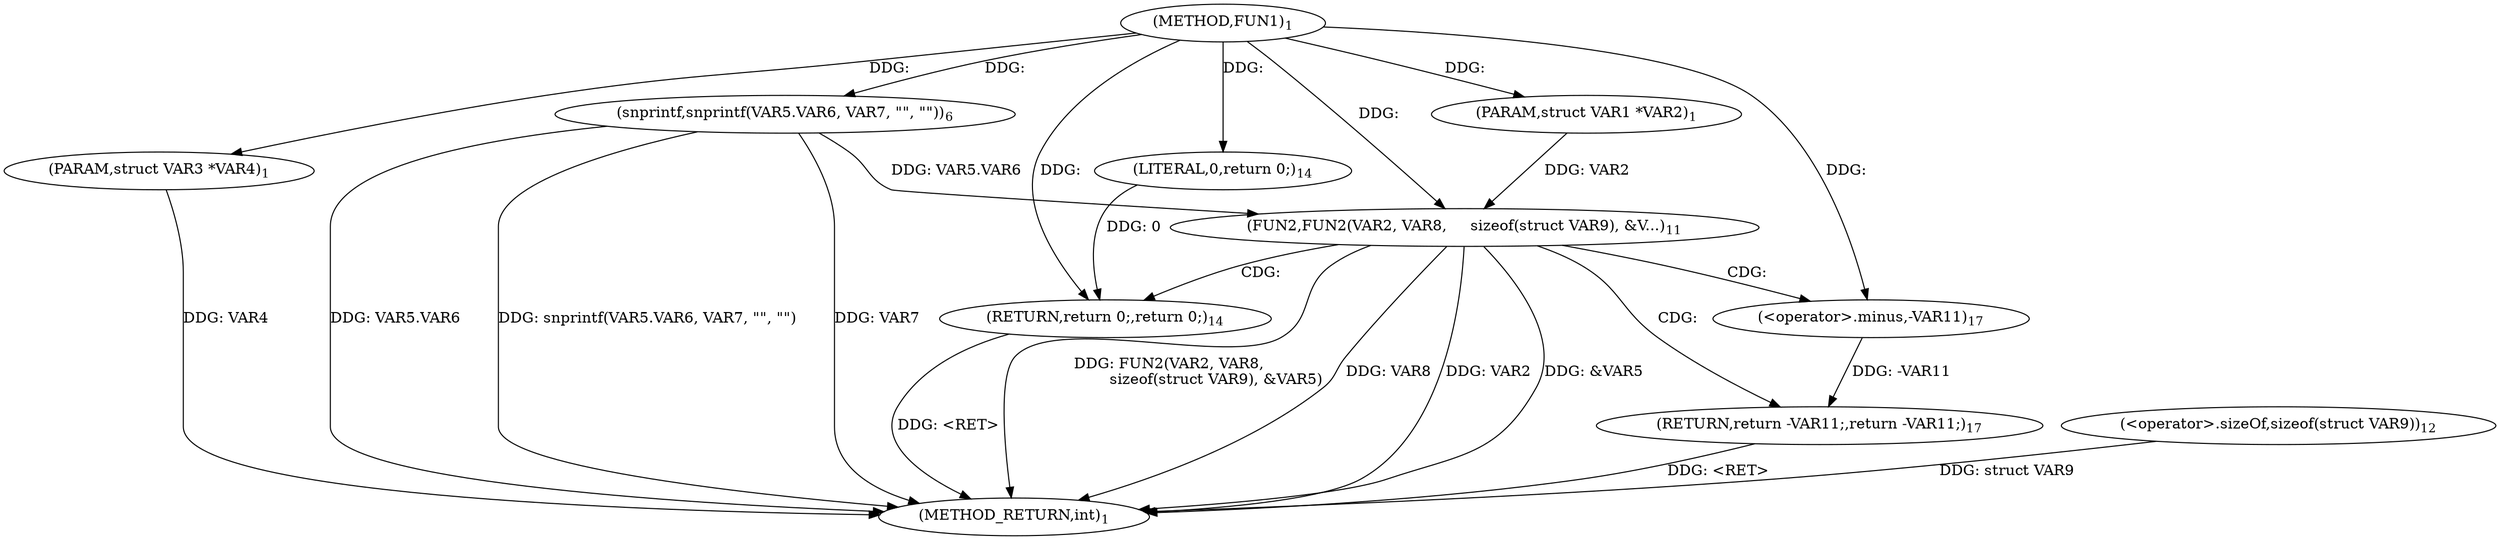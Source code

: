 digraph "FUN1" {  
"8" [label = <(METHOD,FUN1)<SUB>1</SUB>> ]
"36" [label = <(METHOD_RETURN,int)<SUB>1</SUB>> ]
"9" [label = <(PARAM,struct VAR1 *VAR2)<SUB>1</SUB>> ]
"10" [label = <(PARAM,struct VAR3 *VAR4)<SUB>1</SUB>> ]
"13" [label = <(snprintf,snprintf(VAR5.VAR6, VAR7, &quot;&quot;, &quot;&quot;))<SUB>6</SUB>> ]
"30" [label = <(RETURN,return 0;,return 0;)<SUB>14</SUB>> ]
"33" [label = <(RETURN,return -VAR11;,return -VAR11;)<SUB>17</SUB>> ]
"21" [label = <(FUN2,FUN2(VAR2, VAR8,
 		    sizeof(struct VAR9), &amp;V...)<SUB>11</SUB>> ]
"31" [label = <(LITERAL,0,return 0;)<SUB>14</SUB>> ]
"34" [label = <(&lt;operator&gt;.minus,-VAR11)<SUB>17</SUB>> ]
"24" [label = <(&lt;operator&gt;.sizeOf,sizeof(struct VAR9))<SUB>12</SUB>> ]
  "33" -> "36"  [ label = "DDG: &lt;RET&gt;"] 
  "30" -> "36"  [ label = "DDG: &lt;RET&gt;"] 
  "10" -> "36"  [ label = "DDG: VAR4"] 
  "13" -> "36"  [ label = "DDG: VAR5.VAR6"] 
  "13" -> "36"  [ label = "DDG: snprintf(VAR5.VAR6, VAR7, &quot;&quot;, &quot;&quot;)"] 
  "21" -> "36"  [ label = "DDG: VAR2"] 
  "21" -> "36"  [ label = "DDG: &amp;VAR5"] 
  "21" -> "36"  [ label = "DDG: FUN2(VAR2, VAR8,
 		    sizeof(struct VAR9), &amp;VAR5)"] 
  "24" -> "36"  [ label = "DDG: struct VAR9"] 
  "13" -> "36"  [ label = "DDG: VAR7"] 
  "21" -> "36"  [ label = "DDG: VAR8"] 
  "8" -> "9"  [ label = "DDG: "] 
  "8" -> "10"  [ label = "DDG: "] 
  "31" -> "30"  [ label = "DDG: 0"] 
  "8" -> "30"  [ label = "DDG: "] 
  "34" -> "33"  [ label = "DDG: -VAR11"] 
  "8" -> "13"  [ label = "DDG: "] 
  "8" -> "31"  [ label = "DDG: "] 
  "9" -> "21"  [ label = "DDG: VAR2"] 
  "8" -> "21"  [ label = "DDG: "] 
  "13" -> "21"  [ label = "DDG: VAR5.VAR6"] 
  "8" -> "34"  [ label = "DDG: "] 
  "21" -> "30"  [ label = "CDG: "] 
  "21" -> "34"  [ label = "CDG: "] 
  "21" -> "33"  [ label = "CDG: "] 
}

